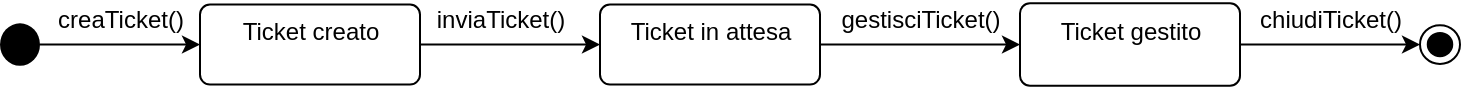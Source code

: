 <mxfile version="13.10.5" type="device"><diagram id="FQ62jGcuKIE1Mdb2pDlC" name="Page-1"><mxGraphModel dx="1087" dy="593" grid="1" gridSize="10" guides="1" tooltips="1" connect="1" arrows="1" fold="1" page="1" pageScale="1" pageWidth="827" pageHeight="1169" math="0" shadow="0"><root><mxCell id="0"/><mxCell id="1" parent="0"/><mxCell id="z5rDg5PMLKD-m1R6agMk-4" style="edgeStyle=orthogonalEdgeStyle;rounded=0;orthogonalLoop=1;jettySize=auto;html=1;entryX=0;entryY=0.5;entryDx=0;entryDy=0;" edge="1" parent="1" source="z5rDg5PMLKD-m1R6agMk-2" target="z5rDg5PMLKD-m1R6agMk-3"><mxGeometry relative="1" as="geometry"/></mxCell><mxCell id="z5rDg5PMLKD-m1R6agMk-2" value="" style="ellipse;fillColor=#000000;strokeColor=none;" vertex="1" parent="1"><mxGeometry x="40" y="400.64" width="20" height="21.25" as="geometry"/></mxCell><mxCell id="z5rDg5PMLKD-m1R6agMk-7" style="edgeStyle=orthogonalEdgeStyle;rounded=0;orthogonalLoop=1;jettySize=auto;html=1;" edge="1" parent="1" source="z5rDg5PMLKD-m1R6agMk-3" target="z5rDg5PMLKD-m1R6agMk-5"><mxGeometry relative="1" as="geometry"/></mxCell><mxCell id="z5rDg5PMLKD-m1R6agMk-3" value="Ticket creato" style="html=1;align=center;verticalAlign=top;rounded=1;absoluteArcSize=1;arcSize=10;dashed=0;" vertex="1" parent="1"><mxGeometry x="140" y="391.26" width="110" height="40" as="geometry"/></mxCell><mxCell id="z5rDg5PMLKD-m1R6agMk-10" style="edgeStyle=orthogonalEdgeStyle;rounded=0;orthogonalLoop=1;jettySize=auto;html=1;entryX=0;entryY=0.5;entryDx=0;entryDy=0;" edge="1" parent="1" source="z5rDg5PMLKD-m1R6agMk-5" target="z5rDg5PMLKD-m1R6agMk-9"><mxGeometry relative="1" as="geometry"/></mxCell><mxCell id="z5rDg5PMLKD-m1R6agMk-5" value="Ticket in attesa" style="html=1;align=center;verticalAlign=top;rounded=1;absoluteArcSize=1;arcSize=10;dashed=0;" vertex="1" parent="1"><mxGeometry x="340" y="391.26" width="110" height="40" as="geometry"/></mxCell><mxCell id="z5rDg5PMLKD-m1R6agMk-6" value="creaTicket()" style="text;html=1;align=center;verticalAlign=middle;resizable=0;points=[];autosize=1;" vertex="1" parent="1"><mxGeometry x="60" y="389.38" width="80" height="20" as="geometry"/></mxCell><mxCell id="z5rDg5PMLKD-m1R6agMk-8" value="inviaTicket()" style="text;html=1;align=center;verticalAlign=middle;resizable=0;points=[];autosize=1;" vertex="1" parent="1"><mxGeometry x="250" y="389.38" width="80" height="20" as="geometry"/></mxCell><mxCell id="z5rDg5PMLKD-m1R6agMk-19" style="edgeStyle=orthogonalEdgeStyle;rounded=0;orthogonalLoop=1;jettySize=auto;html=1;" edge="1" parent="1" source="z5rDg5PMLKD-m1R6agMk-9" target="z5rDg5PMLKD-m1R6agMk-18"><mxGeometry relative="1" as="geometry"/></mxCell><mxCell id="z5rDg5PMLKD-m1R6agMk-9" value="Ticket gestito" style="html=1;align=center;verticalAlign=top;rounded=1;absoluteArcSize=1;arcSize=10;dashed=0;" vertex="1" parent="1"><mxGeometry x="550" y="390.63" width="110" height="41.25" as="geometry"/></mxCell><mxCell id="z5rDg5PMLKD-m1R6agMk-13" value="gestisciTicket()" style="text;html=1;align=center;verticalAlign=middle;resizable=0;points=[];autosize=1;" vertex="1" parent="1"><mxGeometry x="450" y="389.38" width="100" height="20" as="geometry"/></mxCell><mxCell id="z5rDg5PMLKD-m1R6agMk-18" value="" style="ellipse;html=1;shape=endState;fillColor=#000000;strokeColor=#000000;" vertex="1" parent="1"><mxGeometry x="750" y="401.58" width="20" height="19.36" as="geometry"/></mxCell><mxCell id="z5rDg5PMLKD-m1R6agMk-20" value="chiudiTicket()" style="text;html=1;align=center;verticalAlign=middle;resizable=0;points=[];autosize=1;" vertex="1" parent="1"><mxGeometry x="660" y="389.38" width="90" height="20" as="geometry"/></mxCell></root></mxGraphModel></diagram></mxfile>
